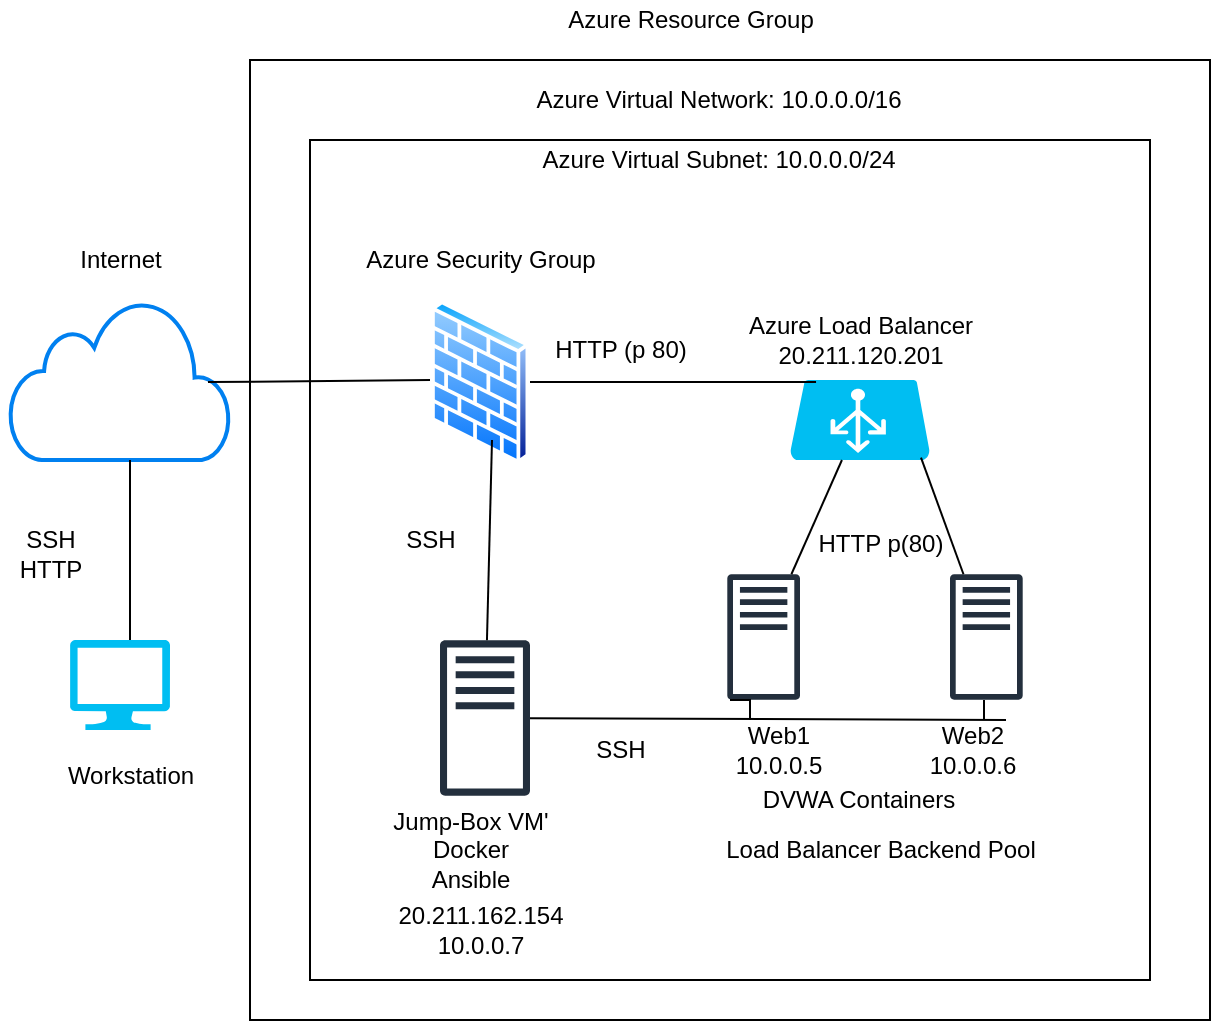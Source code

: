 <mxfile version="15.8.2" type="device"><diagram id="RpU-40gptFINX4LSMV37" name="Page-1"><mxGraphModel dx="1422" dy="762" grid="1" gridSize="10" guides="1" tooltips="1" connect="1" arrows="1" fold="1" page="1" pageScale="1" pageWidth="827" pageHeight="1169" math="0" shadow="0"><root><mxCell id="0"/><mxCell id="1" parent="0"/><mxCell id="e0hdvN60TCxSGny13zSu-2" value="" style="html=1;verticalLabelPosition=bottom;align=center;labelBackgroundColor=#ffffff;verticalAlign=top;strokeWidth=2;strokeColor=#0080F0;shadow=0;dashed=0;shape=mxgraph.ios7.icons.cloud;" vertex="1" parent="1"><mxGeometry x="60" y="270" width="110" height="80" as="geometry"/></mxCell><mxCell id="e0hdvN60TCxSGny13zSu-3" value="" style="verticalLabelPosition=bottom;html=1;verticalAlign=top;align=center;strokeColor=none;fillColor=#00BEF2;shape=mxgraph.azure.computer;pointerEvents=1;" vertex="1" parent="1"><mxGeometry x="90" y="440" width="50" height="45" as="geometry"/></mxCell><mxCell id="e0hdvN60TCxSGny13zSu-4" value="" style="aspect=fixed;perimeter=ellipsePerimeter;html=1;align=center;shadow=0;dashed=0;spacingTop=3;image;image=img/lib/active_directory/firewall.svg;" vertex="1" parent="1"><mxGeometry x="270" y="270" width="50" height="81.97" as="geometry"/></mxCell><mxCell id="e0hdvN60TCxSGny13zSu-5" value="" style="verticalLabelPosition=bottom;html=1;verticalAlign=top;align=center;strokeColor=none;fillColor=#00BEF2;shape=mxgraph.azure.azure_load_balancer;" vertex="1" parent="1"><mxGeometry x="450" y="310" width="70" height="40" as="geometry"/></mxCell><mxCell id="e0hdvN60TCxSGny13zSu-6" value="" style="sketch=0;outlineConnect=0;fontColor=#232F3E;gradientColor=none;fillColor=#232F3D;strokeColor=none;dashed=0;verticalLabelPosition=bottom;verticalAlign=top;align=center;html=1;fontSize=12;fontStyle=0;aspect=fixed;pointerEvents=1;shape=mxgraph.aws4.traditional_server;" vertex="1" parent="1"><mxGeometry x="275" y="440" width="45" height="78" as="geometry"/></mxCell><mxCell id="e0hdvN60TCxSGny13zSu-7" value="" style="sketch=0;outlineConnect=0;fontColor=#232F3E;gradientColor=none;fillColor=#232F3D;strokeColor=none;dashed=0;verticalLabelPosition=bottom;verticalAlign=top;align=center;html=1;fontSize=12;fontStyle=0;aspect=fixed;pointerEvents=1;shape=mxgraph.aws4.traditional_server;" vertex="1" parent="1"><mxGeometry x="418.65" y="407" width="36.35" height="63" as="geometry"/></mxCell><mxCell id="e0hdvN60TCxSGny13zSu-9" value="" style="sketch=0;outlineConnect=0;fontColor=#232F3E;gradientColor=none;fillColor=#232F3D;strokeColor=none;dashed=0;verticalLabelPosition=bottom;verticalAlign=top;align=center;html=1;fontSize=12;fontStyle=0;aspect=fixed;pointerEvents=1;shape=mxgraph.aws4.traditional_server;" vertex="1" parent="1"><mxGeometry x="530" y="407" width="36.35" height="63" as="geometry"/></mxCell><mxCell id="e0hdvN60TCxSGny13zSu-10" value="" style="endArrow=none;html=1;rounded=0;" edge="1" parent="1"><mxGeometry width="50" height="50" relative="1" as="geometry"><mxPoint x="120" y="440" as="sourcePoint"/><mxPoint x="120" y="350" as="targetPoint"/></mxGeometry></mxCell><mxCell id="e0hdvN60TCxSGny13zSu-12" value="" style="endArrow=none;html=1;rounded=0;entryX=0.9;entryY=0.513;entryDx=0;entryDy=0;entryPerimeter=0;" edge="1" parent="1" target="e0hdvN60TCxSGny13zSu-2"><mxGeometry width="50" height="50" relative="1" as="geometry"><mxPoint x="270" y="310" as="sourcePoint"/><mxPoint x="170" y="310" as="targetPoint"/></mxGeometry></mxCell><mxCell id="e0hdvN60TCxSGny13zSu-13" value="" style="endArrow=none;html=1;rounded=0;" edge="1" parent="1" target="e0hdvN60TCxSGny13zSu-6"><mxGeometry width="50" height="50" relative="1" as="geometry"><mxPoint x="301" y="340" as="sourcePoint"/><mxPoint x="301" y="410" as="targetPoint"/></mxGeometry></mxCell><mxCell id="e0hdvN60TCxSGny13zSu-14" value="" style="endArrow=none;html=1;rounded=0;exitX=1;exitY=0.5;exitDx=0;exitDy=0;entryX=0.186;entryY=0.025;entryDx=0;entryDy=0;entryPerimeter=0;" edge="1" parent="1" source="e0hdvN60TCxSGny13zSu-4" target="e0hdvN60TCxSGny13zSu-5"><mxGeometry width="50" height="50" relative="1" as="geometry"><mxPoint x="402.36" y="240" as="sourcePoint"/><mxPoint x="400.002" y="320.163" as="targetPoint"/></mxGeometry></mxCell><mxCell id="e0hdvN60TCxSGny13zSu-15" value="" style="endArrow=none;html=1;rounded=0;entryX=0.371;entryY=1;entryDx=0;entryDy=0;entryPerimeter=0;" edge="1" parent="1" source="e0hdvN60TCxSGny13zSu-7" target="e0hdvN60TCxSGny13zSu-5"><mxGeometry width="50" height="50" relative="1" as="geometry"><mxPoint x="425" y="410" as="sourcePoint"/><mxPoint x="475" y="351.97" as="targetPoint"/></mxGeometry></mxCell><mxCell id="e0hdvN60TCxSGny13zSu-17" value="" style="endArrow=none;html=1;rounded=0;" edge="1" parent="1" source="e0hdvN60TCxSGny13zSu-9"><mxGeometry width="50" height="50" relative="1" as="geometry"><mxPoint x="519.998" y="407.003" as="sourcePoint"/><mxPoint x="515.5" y="348.81" as="targetPoint"/></mxGeometry></mxCell><mxCell id="e0hdvN60TCxSGny13zSu-19" value="Workstation" style="text;html=1;align=center;verticalAlign=middle;resizable=0;points=[];autosize=1;strokeColor=none;fillColor=none;" vertex="1" parent="1"><mxGeometry x="80" y="498" width="80" height="20" as="geometry"/></mxCell><mxCell id="e0hdvN60TCxSGny13zSu-20" value="Internet" style="text;html=1;align=center;verticalAlign=middle;resizable=0;points=[];autosize=1;strokeColor=none;fillColor=none;" vertex="1" parent="1"><mxGeometry x="85" y="240" width="60" height="20" as="geometry"/></mxCell><mxCell id="e0hdvN60TCxSGny13zSu-21" value="Azure Security Group" style="text;html=1;align=center;verticalAlign=middle;resizable=0;points=[];autosize=1;strokeColor=none;fillColor=none;" vertex="1" parent="1"><mxGeometry x="230" y="240" width="130" height="20" as="geometry"/></mxCell><mxCell id="e0hdvN60TCxSGny13zSu-22" value="SSH" style="text;html=1;align=center;verticalAlign=middle;resizable=0;points=[];autosize=1;strokeColor=none;fillColor=none;" vertex="1" parent="1"><mxGeometry x="250" y="380" width="40" height="20" as="geometry"/></mxCell><mxCell id="e0hdvN60TCxSGny13zSu-24" value="Jump-Box VM'&lt;br&gt;Docker&lt;br&gt;Ansible" style="text;html=1;align=center;verticalAlign=middle;resizable=0;points=[];autosize=1;strokeColor=none;fillColor=none;" vertex="1" parent="1"><mxGeometry x="245" y="520" width="90" height="50" as="geometry"/></mxCell><mxCell id="e0hdvN60TCxSGny13zSu-26" value="20.211.162.154&lt;br&gt;10.0.0.7" style="text;html=1;align=center;verticalAlign=middle;resizable=0;points=[];autosize=1;strokeColor=none;fillColor=none;" vertex="1" parent="1"><mxGeometry x="245" y="570" width="100" height="30" as="geometry"/></mxCell><mxCell id="e0hdvN60TCxSGny13zSu-27" value="SSH" style="text;html=1;align=center;verticalAlign=middle;resizable=0;points=[];autosize=1;strokeColor=none;fillColor=none;" vertex="1" parent="1"><mxGeometry x="345" y="485" width="40" height="20" as="geometry"/></mxCell><mxCell id="e0hdvN60TCxSGny13zSu-33" value="" style="endArrow=none;html=1;rounded=0;" edge="1" parent="1" source="e0hdvN60TCxSGny13zSu-6"><mxGeometry width="50" height="50" relative="1" as="geometry"><mxPoint x="340" y="480" as="sourcePoint"/><mxPoint x="558" y="480" as="targetPoint"/></mxGeometry></mxCell><mxCell id="e0hdvN60TCxSGny13zSu-38" value="" style="endArrow=none;html=1;rounded=0;" edge="1" parent="1"><mxGeometry width="50" height="50" relative="1" as="geometry"><mxPoint x="430" y="480" as="sourcePoint"/><mxPoint x="420" y="470" as="targetPoint"/><Array as="points"><mxPoint x="430" y="470"/></Array></mxGeometry></mxCell><mxCell id="e0hdvN60TCxSGny13zSu-42" value="Web1&lt;br&gt;10.0.0.5" style="text;html=1;align=center;verticalAlign=middle;resizable=0;points=[];autosize=1;strokeColor=none;fillColor=none;" vertex="1" parent="1"><mxGeometry x="413.65" y="480" width="60" height="30" as="geometry"/></mxCell><mxCell id="e0hdvN60TCxSGny13zSu-45" value="" style="endArrow=none;html=1;rounded=0;" edge="1" parent="1"><mxGeometry width="50" height="50" relative="1" as="geometry"><mxPoint x="547" y="480" as="sourcePoint"/><mxPoint x="547" y="470" as="targetPoint"/></mxGeometry></mxCell><mxCell id="e0hdvN60TCxSGny13zSu-47" value="Web2&lt;br&gt;10.0.0.6" style="text;html=1;align=center;verticalAlign=middle;resizable=0;points=[];autosize=1;strokeColor=none;fillColor=none;" vertex="1" parent="1"><mxGeometry x="511.35" y="480" width="60" height="30" as="geometry"/></mxCell><mxCell id="e0hdvN60TCxSGny13zSu-48" value="Load Balancer Backend Pool" style="text;html=1;align=center;verticalAlign=middle;resizable=0;points=[];autosize=1;strokeColor=none;fillColor=none;" vertex="1" parent="1"><mxGeometry x="410.0" y="535" width="170" height="20" as="geometry"/></mxCell><mxCell id="e0hdvN60TCxSGny13zSu-49" value="Azure Load Balancer&lt;br&gt;20.211.120.201" style="text;html=1;align=center;verticalAlign=middle;resizable=0;points=[];autosize=1;strokeColor=none;fillColor=none;" vertex="1" parent="1"><mxGeometry x="420.0" y="275" width="130" height="30" as="geometry"/></mxCell><mxCell id="e0hdvN60TCxSGny13zSu-50" value="HTTP (p 80)" style="text;html=1;align=center;verticalAlign=middle;resizable=0;points=[];autosize=1;strokeColor=none;fillColor=none;" vertex="1" parent="1"><mxGeometry x="325" y="285" width="80" height="20" as="geometry"/></mxCell><mxCell id="e0hdvN60TCxSGny13zSu-53" value="" style="whiteSpace=wrap;html=1;aspect=fixed;fillColor=none;" vertex="1" parent="1"><mxGeometry x="210" y="190" width="420" height="420" as="geometry"/></mxCell><mxCell id="e0hdvN60TCxSGny13zSu-54" value="Azure Virtual Subnet: 10.0.0.0/24" style="text;html=1;align=center;verticalAlign=middle;resizable=0;points=[];autosize=1;strokeColor=none;fillColor=none;" vertex="1" parent="1"><mxGeometry x="319" y="190" width="190" height="20" as="geometry"/></mxCell><mxCell id="e0hdvN60TCxSGny13zSu-55" value="Azure Virtual Network: 10.0.0.0/16" style="text;html=1;align=center;verticalAlign=middle;resizable=0;points=[];autosize=1;strokeColor=none;fillColor=none;" vertex="1" parent="1"><mxGeometry x="314" y="160" width="200" height="20" as="geometry"/></mxCell><mxCell id="e0hdvN60TCxSGny13zSu-56" value="" style="whiteSpace=wrap;html=1;aspect=fixed;fillColor=none;" vertex="1" parent="1"><mxGeometry x="180" y="150" width="480" height="480" as="geometry"/></mxCell><mxCell id="e0hdvN60TCxSGny13zSu-57" value="SSH&lt;br&gt;HTTP" style="text;html=1;align=center;verticalAlign=middle;resizable=0;points=[];autosize=1;strokeColor=none;fillColor=none;" vertex="1" parent="1"><mxGeometry x="55" y="382" width="50" height="30" as="geometry"/></mxCell><mxCell id="e0hdvN60TCxSGny13zSu-58" value="DVWA Containers" style="text;html=1;align=center;verticalAlign=middle;resizable=0;points=[];autosize=1;strokeColor=none;fillColor=none;" vertex="1" parent="1"><mxGeometry x="429" y="510" width="110" height="20" as="geometry"/></mxCell><mxCell id="e0hdvN60TCxSGny13zSu-59" value="HTTP p(80)" style="text;html=1;align=center;verticalAlign=middle;resizable=0;points=[];autosize=1;strokeColor=none;fillColor=none;" vertex="1" parent="1"><mxGeometry x="455" y="382" width="80" height="20" as="geometry"/></mxCell><mxCell id="e0hdvN60TCxSGny13zSu-60" value="Azure Resource Group" style="text;html=1;align=center;verticalAlign=middle;resizable=0;points=[];autosize=1;strokeColor=none;fillColor=none;" vertex="1" parent="1"><mxGeometry x="330" y="120" width="140" height="20" as="geometry"/></mxCell></root></mxGraphModel></diagram></mxfile>